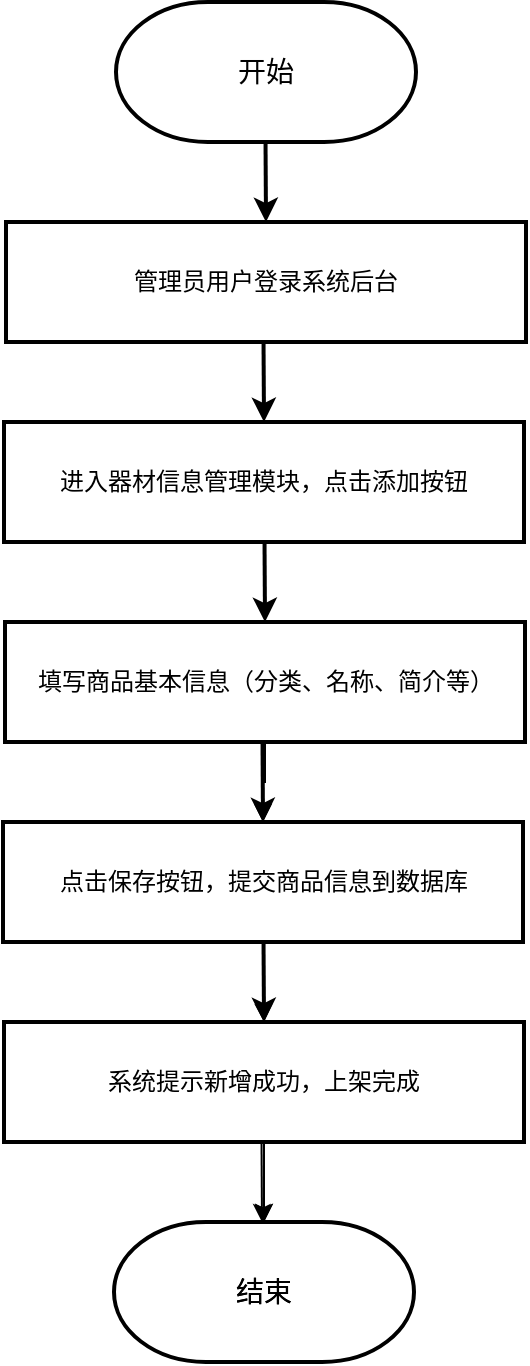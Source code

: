 <mxfile version="27.0.5">
  <diagram name="第 1 页" id="tLad5_BiM6BKpu_eWTYe">
    <mxGraphModel dx="2066" dy="1161" grid="1" gridSize="10" guides="1" tooltips="1" connect="1" arrows="1" fold="1" page="1" pageScale="1" pageWidth="827" pageHeight="1169" math="0" shadow="0">
      <root>
        <mxCell id="0" />
        <mxCell id="1" parent="0" />
        <mxCell id="h63j-0x-FzX3-aJfb9_C-4" value="&lt;font style=&quot;font-size: 14px;&quot;&gt;开始&lt;/font&gt;" style="strokeWidth=2;html=1;shape=mxgraph.flowchart.terminator;whiteSpace=wrap;" parent="1" vertex="1">
          <mxGeometry x="340" y="230" width="150" height="70" as="geometry" />
        </mxCell>
        <mxCell id="h63j-0x-FzX3-aJfb9_C-7" value="" style="endArrow=classic;html=1;rounded=0;strokeWidth=2;" parent="1" edge="1">
          <mxGeometry width="50" height="50" relative="1" as="geometry">
            <mxPoint x="414.76" y="300" as="sourcePoint" />
            <mxPoint x="415" y="340" as="targetPoint" />
          </mxGeometry>
        </mxCell>
        <mxCell id="h63j-0x-FzX3-aJfb9_C-8" value="管理员用户登录系统后台" style="rounded=0;whiteSpace=wrap;html=1;strokeWidth=2;" parent="1" vertex="1">
          <mxGeometry x="285" y="340" width="260" height="60" as="geometry" />
        </mxCell>
        <mxCell id="h63j-0x-FzX3-aJfb9_C-9" value="" style="endArrow=classic;html=1;rounded=0;strokeWidth=2;" parent="1" edge="1">
          <mxGeometry width="50" height="50" relative="1" as="geometry">
            <mxPoint x="413.76" y="400" as="sourcePoint" />
            <mxPoint x="414" y="440" as="targetPoint" />
          </mxGeometry>
        </mxCell>
        <mxCell id="h63j-0x-FzX3-aJfb9_C-10" value="进入器材信息管理模块，点击添加按钮" style="rounded=0;whiteSpace=wrap;html=1;strokeWidth=2;" parent="1" vertex="1">
          <mxGeometry x="284" y="440" width="260" height="60" as="geometry" />
        </mxCell>
        <mxCell id="h63j-0x-FzX3-aJfb9_C-11" value="" style="endArrow=classic;html=1;rounded=0;strokeWidth=2;" parent="1" edge="1">
          <mxGeometry width="50" height="50" relative="1" as="geometry">
            <mxPoint x="414.26" y="500" as="sourcePoint" />
            <mxPoint x="414.5" y="540" as="targetPoint" />
          </mxGeometry>
        </mxCell>
        <mxCell id="h63j-0x-FzX3-aJfb9_C-27" value="" style="edgeStyle=orthogonalEdgeStyle;rounded=0;orthogonalLoop=1;jettySize=auto;html=1;" parent="1" source="h63j-0x-FzX3-aJfb9_C-12" target="h63j-0x-FzX3-aJfb9_C-14" edge="1">
          <mxGeometry relative="1" as="geometry" />
        </mxCell>
        <mxCell id="h63j-0x-FzX3-aJfb9_C-12" value="填写商品基本信息（分类、名称、简介等）" style="rounded=0;whiteSpace=wrap;html=1;strokeWidth=2;" parent="1" vertex="1">
          <mxGeometry x="284.5" y="540" width="260" height="60" as="geometry" />
        </mxCell>
        <mxCell id="h63j-0x-FzX3-aJfb9_C-13" value="" style="endArrow=classic;html=1;rounded=0;strokeWidth=2;" parent="1" edge="1">
          <mxGeometry width="50" height="50" relative="1" as="geometry">
            <mxPoint x="413.26" y="600" as="sourcePoint" />
            <mxPoint x="413.5" y="640" as="targetPoint" />
          </mxGeometry>
        </mxCell>
        <mxCell id="h63j-0x-FzX3-aJfb9_C-28" value="" style="edgeStyle=orthogonalEdgeStyle;rounded=0;orthogonalLoop=1;jettySize=auto;html=1;" parent="1" source="h63j-0x-FzX3-aJfb9_C-14" target="h63j-0x-FzX3-aJfb9_C-20" edge="1">
          <mxGeometry relative="1" as="geometry" />
        </mxCell>
        <mxCell id="h63j-0x-FzX3-aJfb9_C-14" value="点击保存按钮，提交商品信息到数据库" style="rounded=0;whiteSpace=wrap;html=1;strokeWidth=2;" parent="1" vertex="1">
          <mxGeometry x="283.5" y="640" width="260" height="60" as="geometry" />
        </mxCell>
        <mxCell id="h63j-0x-FzX3-aJfb9_C-19" value="" style="endArrow=classic;html=1;rounded=0;strokeWidth=2;" parent="1" edge="1">
          <mxGeometry width="50" height="50" relative="1" as="geometry">
            <mxPoint x="413.76" y="700" as="sourcePoint" />
            <mxPoint x="414" y="740" as="targetPoint" />
          </mxGeometry>
        </mxCell>
        <mxCell id="h63j-0x-FzX3-aJfb9_C-29" value="" style="edgeStyle=orthogonalEdgeStyle;rounded=0;orthogonalLoop=1;jettySize=auto;html=1;" parent="1" source="h63j-0x-FzX3-aJfb9_C-20" target="h63j-0x-FzX3-aJfb9_C-25" edge="1">
          <mxGeometry relative="1" as="geometry" />
        </mxCell>
        <mxCell id="h63j-0x-FzX3-aJfb9_C-30" value="" style="edgeStyle=orthogonalEdgeStyle;rounded=0;orthogonalLoop=1;jettySize=auto;html=1;" parent="1" source="h63j-0x-FzX3-aJfb9_C-20" target="h63j-0x-FzX3-aJfb9_C-25" edge="1">
          <mxGeometry relative="1" as="geometry" />
        </mxCell>
        <mxCell id="h63j-0x-FzX3-aJfb9_C-20" value="系统提示新增成功，上架完成" style="rounded=0;whiteSpace=wrap;html=1;strokeWidth=2;" parent="1" vertex="1">
          <mxGeometry x="284" y="740" width="260" height="60" as="geometry" />
        </mxCell>
        <mxCell id="h63j-0x-FzX3-aJfb9_C-21" value="" style="endArrow=classic;html=1;rounded=0;" parent="1" edge="1">
          <mxGeometry width="50" height="50" relative="1" as="geometry">
            <mxPoint x="412.76" y="800" as="sourcePoint" />
            <mxPoint x="413" y="840" as="targetPoint" />
          </mxGeometry>
        </mxCell>
        <mxCell id="h63j-0x-FzX3-aJfb9_C-25" value="&lt;font style=&quot;font-size: 14px; text-shadow: rgb(0, 0, 0) 0px 0px 0px !important;&quot;&gt;结束&lt;/font&gt;" style="strokeWidth=2;html=1;shape=mxgraph.flowchart.terminator;whiteSpace=wrap;" parent="1" vertex="1">
          <mxGeometry x="339" y="840" width="150" height="70" as="geometry" />
        </mxCell>
      </root>
    </mxGraphModel>
  </diagram>
</mxfile>
